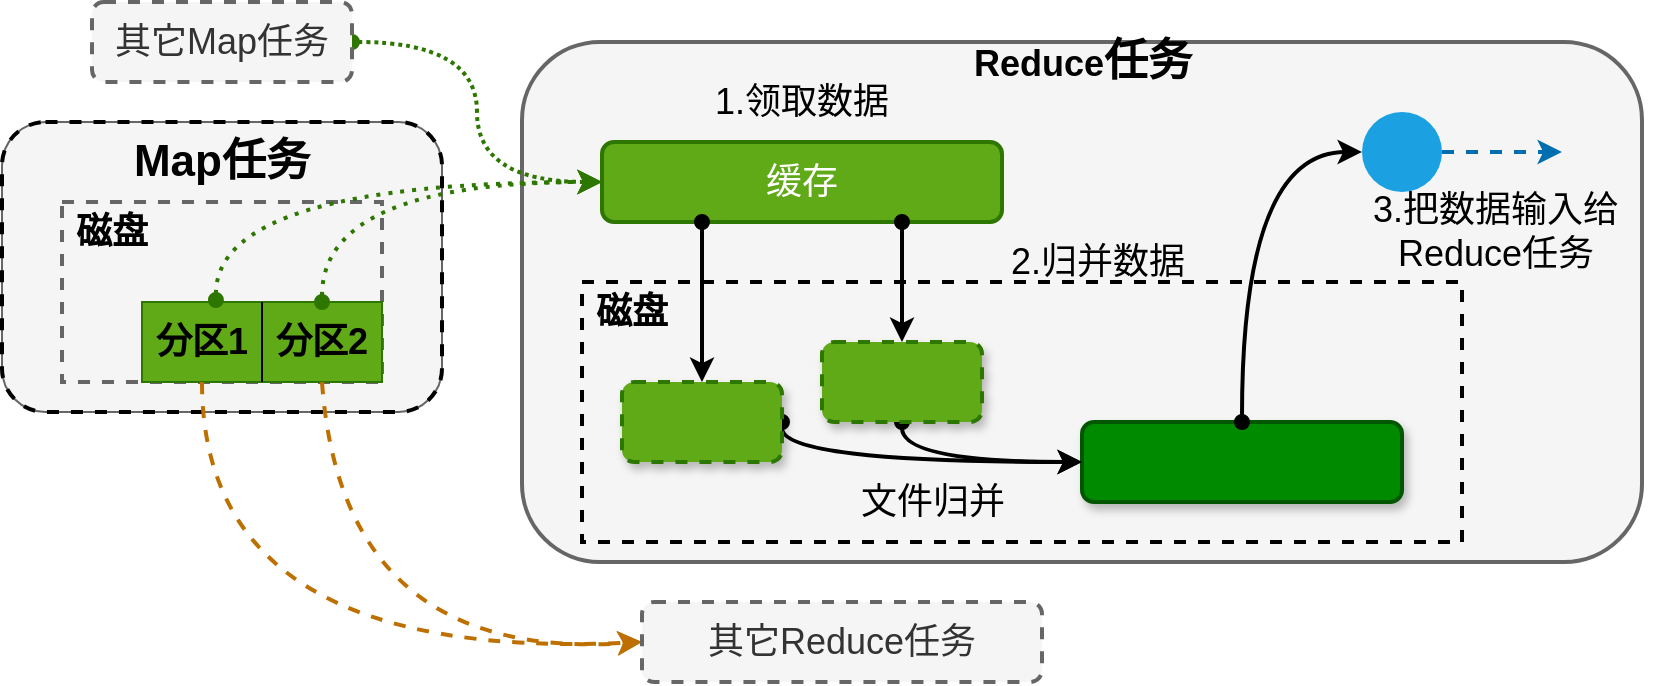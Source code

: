 <mxfile version="12.9.6" type="device"><diagram id="ywnlOkq4Xt2_DbaBQxOW" name="第 1 页"><mxGraphModel dx="1609" dy="499" grid="1" gridSize="10" guides="1" tooltips="1" connect="1" arrows="1" fold="1" page="1" pageScale="1" pageWidth="827" pageHeight="1169" math="0" shadow="0"><root><mxCell id="0"/><mxCell id="1" parent="0"/><mxCell id="_oX5sTxzxD2EIHR7qs5x-11" value="" style="rounded=1;whiteSpace=wrap;html=1;strokeWidth=2;fillColor=#f5f5f5;fontSize=18;strokeColor=#666666;fontColor=#333333;" vertex="1" parent="1"><mxGeometry x="260" y="40" width="560" height="260" as="geometry"/></mxCell><mxCell id="_oX5sTxzxD2EIHR7qs5x-15" value="" style="group" vertex="1" connectable="0" parent="1"><mxGeometry x="300" y="60" width="200" height="70" as="geometry"/></mxCell><mxCell id="_oX5sTxzxD2EIHR7qs5x-12" value="1.领取数据" style="text;html=1;strokeColor=none;fillColor=none;align=center;verticalAlign=middle;whiteSpace=wrap;rounded=0;fontSize=18;" vertex="1" parent="_oX5sTxzxD2EIHR7qs5x-15"><mxGeometry x="40" width="120" height="20" as="geometry"/></mxCell><mxCell id="_oX5sTxzxD2EIHR7qs5x-13" value="缓存" style="rounded=1;whiteSpace=wrap;html=1;strokeWidth=2;fillColor=#60a917;fontSize=18;strokeColor=#2D7600;fontColor=#ffffff;" vertex="1" parent="_oX5sTxzxD2EIHR7qs5x-15"><mxGeometry y="30" width="200" height="40" as="geometry"/></mxCell><mxCell id="_oX5sTxzxD2EIHR7qs5x-16" value="Reduce&lt;font style=&quot;font-size: 22px&quot;&gt;任务&lt;/font&gt;" style="text;html=1;strokeColor=none;fillColor=none;align=center;verticalAlign=middle;whiteSpace=wrap;rounded=0;dashed=1;fontSize=18;fontStyle=1" vertex="1" parent="1"><mxGeometry x="472.5" y="40" width="135" height="20" as="geometry"/></mxCell><mxCell id="_oX5sTxzxD2EIHR7qs5x-23" value="" style="group;shadow=0;" vertex="1" connectable="0" parent="1"><mxGeometry x="290" y="160" width="440" height="130" as="geometry"/></mxCell><mxCell id="_oX5sTxzxD2EIHR7qs5x-20" value="" style="rounded=0;whiteSpace=wrap;html=1;dashed=1;strokeWidth=2;fillColor=none;fontSize=18;" vertex="1" parent="_oX5sTxzxD2EIHR7qs5x-23"><mxGeometry width="440" height="130" as="geometry"/></mxCell><mxCell id="_oX5sTxzxD2EIHR7qs5x-21" value="磁盘" style="text;html=1;strokeColor=none;fillColor=none;align=center;verticalAlign=middle;whiteSpace=wrap;rounded=0;fontSize=18;fontStyle=1" vertex="1" parent="_oX5sTxzxD2EIHR7qs5x-23"><mxGeometry width="50" height="30" as="geometry"/></mxCell><mxCell id="_oX5sTxzxD2EIHR7qs5x-27" value="" style="rounded=1;whiteSpace=wrap;html=1;strokeWidth=2;fillColor=#008a00;fontSize=18;strokeColor=#005700;fontColor=#ffffff;shadow=1;" vertex="1" parent="_oX5sTxzxD2EIHR7qs5x-23"><mxGeometry x="250" y="70" width="160" height="40" as="geometry"/></mxCell><mxCell id="_oX5sTxzxD2EIHR7qs5x-31" style="edgeStyle=orthogonalEdgeStyle;curved=1;orthogonalLoop=1;jettySize=auto;html=1;exitX=0.5;exitY=1;exitDx=0;exitDy=0;endArrow=classic;endFill=1;strokeWidth=2;fontSize=18;startArrow=oval;startFill=1;" edge="1" parent="_oX5sTxzxD2EIHR7qs5x-23" source="_oX5sTxzxD2EIHR7qs5x-24" target="_oX5sTxzxD2EIHR7qs5x-27"><mxGeometry relative="1" as="geometry"><mxPoint x="260" y="90" as="targetPoint"/><Array as="points"><mxPoint x="160" y="90"/></Array></mxGeometry></mxCell><mxCell id="_oX5sTxzxD2EIHR7qs5x-24" value="" style="rounded=1;whiteSpace=wrap;html=1;dashed=1;strokeWidth=2;fillColor=#60a917;fontSize=18;strokeColor=#2D7600;fontColor=#ffffff;shadow=1;" vertex="1" parent="_oX5sTxzxD2EIHR7qs5x-23"><mxGeometry x="120" y="30" width="80" height="40" as="geometry"/></mxCell><mxCell id="_oX5sTxzxD2EIHR7qs5x-30" style="edgeStyle=orthogonalEdgeStyle;orthogonalLoop=1;jettySize=auto;html=1;exitX=1;exitY=0.5;exitDx=0;exitDy=0;endArrow=classic;endFill=1;strokeWidth=2;fontSize=18;entryX=0;entryY=0.5;entryDx=0;entryDy=0;curved=1;startArrow=oval;startFill=1;" edge="1" parent="_oX5sTxzxD2EIHR7qs5x-23" source="_oX5sTxzxD2EIHR7qs5x-25" target="_oX5sTxzxD2EIHR7qs5x-27"><mxGeometry relative="1" as="geometry"><Array as="points"><mxPoint x="100" y="90"/></Array></mxGeometry></mxCell><mxCell id="_oX5sTxzxD2EIHR7qs5x-25" value="" style="rounded=1;whiteSpace=wrap;html=1;dashed=1;strokeWidth=2;fillColor=#60a917;fontSize=18;strokeColor=#2D7600;fontColor=#ffffff;shadow=1;" vertex="1" parent="_oX5sTxzxD2EIHR7qs5x-23"><mxGeometry x="20" y="50" width="80" height="40" as="geometry"/></mxCell><mxCell id="_oX5sTxzxD2EIHR7qs5x-36" value="文件归并" style="text;html=1;strokeColor=none;fillColor=none;align=center;verticalAlign=middle;whiteSpace=wrap;rounded=0;fontSize=18;" vertex="1" parent="_oX5sTxzxD2EIHR7qs5x-23"><mxGeometry x="124" y="100" width="102.5" height="20" as="geometry"/></mxCell><mxCell id="_oX5sTxzxD2EIHR7qs5x-28" style="edgeStyle=orthogonalEdgeStyle;rounded=0;orthogonalLoop=1;jettySize=auto;html=1;exitX=0.25;exitY=1;exitDx=0;exitDy=0;endArrow=classic;endFill=1;fontSize=18;strokeWidth=2;startArrow=oval;startFill=1;" edge="1" parent="1" source="_oX5sTxzxD2EIHR7qs5x-13" target="_oX5sTxzxD2EIHR7qs5x-25"><mxGeometry relative="1" as="geometry"/></mxCell><mxCell id="_oX5sTxzxD2EIHR7qs5x-29" style="edgeStyle=orthogonalEdgeStyle;rounded=0;orthogonalLoop=1;jettySize=auto;html=1;exitX=0.75;exitY=1;exitDx=0;exitDy=0;entryX=0.5;entryY=0;entryDx=0;entryDy=0;endArrow=classic;endFill=1;strokeWidth=2;fontSize=18;startArrow=oval;startFill=1;" edge="1" parent="1" source="_oX5sTxzxD2EIHR7qs5x-13" target="_oX5sTxzxD2EIHR7qs5x-24"><mxGeometry relative="1" as="geometry"/></mxCell><mxCell id="_oX5sTxzxD2EIHR7qs5x-17" value="" style="group;fillColor=#f5f5f5;strokeColor=#666666;fontColor=#333333;rounded=1;" vertex="1" connectable="0" parent="1"><mxGeometry y="80" width="220" height="145" as="geometry"/></mxCell><mxCell id="_oX5sTxzxD2EIHR7qs5x-9" value="" style="rounded=1;whiteSpace=wrap;html=1;fontSize=18;fillColor=none;dashed=1;strokeWidth=2;fontStyle=1" vertex="1" parent="_oX5sTxzxD2EIHR7qs5x-17"><mxGeometry width="220" height="145" as="geometry"/></mxCell><mxCell id="_oX5sTxzxD2EIHR7qs5x-1" value="" style="rounded=0;whiteSpace=wrap;html=1;fillColor=#f5f5f5;strokeColor=#666666;fontColor=#333333;dashed=1;strokeWidth=2;fontStyle=1" vertex="1" parent="_oX5sTxzxD2EIHR7qs5x-17"><mxGeometry x="30" y="40" width="160" height="90" as="geometry"/></mxCell><mxCell id="_oX5sTxzxD2EIHR7qs5x-2" value="磁盘" style="text;html=1;strokeColor=none;fillColor=none;align=center;verticalAlign=middle;whiteSpace=wrap;rounded=0;fontSize=18;fontStyle=1" vertex="1" parent="_oX5sTxzxD2EIHR7qs5x-17"><mxGeometry x="30" y="40" width="50" height="30" as="geometry"/></mxCell><mxCell id="_oX5sTxzxD2EIHR7qs5x-3" value="" style="rounded=0;whiteSpace=wrap;html=1;fontSize=18;fillColor=#60a917;strokeColor=#2D7600;fontColor=#ffffff;fontStyle=1" vertex="1" parent="_oX5sTxzxD2EIHR7qs5x-17"><mxGeometry x="70" y="90" width="120" height="40" as="geometry"/></mxCell><mxCell id="_oX5sTxzxD2EIHR7qs5x-4" style="edgeStyle=orthogonalEdgeStyle;rounded=0;orthogonalLoop=1;jettySize=auto;html=1;exitX=0.5;exitY=0;exitDx=0;exitDy=0;entryX=0.5;entryY=1;entryDx=0;entryDy=0;fontSize=18;endArrow=none;endFill=0;fontStyle=1" edge="1" parent="_oX5sTxzxD2EIHR7qs5x-17" source="_oX5sTxzxD2EIHR7qs5x-3" target="_oX5sTxzxD2EIHR7qs5x-3"><mxGeometry relative="1" as="geometry"><Array as="points"><mxPoint x="130" y="110"/><mxPoint x="130" y="110"/></Array></mxGeometry></mxCell><mxCell id="_oX5sTxzxD2EIHR7qs5x-5" value="分区1" style="text;html=1;strokeColor=none;fillColor=none;align=center;verticalAlign=middle;whiteSpace=wrap;rounded=0;fontSize=18;fontStyle=1" vertex="1" parent="_oX5sTxzxD2EIHR7qs5x-17"><mxGeometry x="70" y="100" width="60" height="20" as="geometry"/></mxCell><mxCell id="_oX5sTxzxD2EIHR7qs5x-6" value="分区2" style="text;html=1;strokeColor=none;fillColor=none;align=center;verticalAlign=middle;whiteSpace=wrap;rounded=0;fontSize=18;fontStyle=1" vertex="1" parent="_oX5sTxzxD2EIHR7qs5x-17"><mxGeometry x="130" y="100" width="60" height="20" as="geometry"/></mxCell><mxCell id="_oX5sTxzxD2EIHR7qs5x-10" value="&lt;font style=&quot;font-size: 22px&quot;&gt;Map任务&lt;/font&gt;" style="text;html=1;strokeColor=none;fillColor=none;align=center;verticalAlign=middle;whiteSpace=wrap;rounded=0;dashed=1;fontSize=18;fontStyle=1" vertex="1" parent="_oX5sTxzxD2EIHR7qs5x-17"><mxGeometry x="55" y="10" width="110" height="20" as="geometry"/></mxCell><mxCell id="_oX5sTxzxD2EIHR7qs5x-33" style="edgeStyle=orthogonalEdgeStyle;curved=1;orthogonalLoop=1;jettySize=auto;html=1;startArrow=oval;startFill=1;endArrow=classic;endFill=1;strokeWidth=2;fontSize=18;entryX=0;entryY=0.5;entryDx=0;entryDy=0;exitX=0.308;exitY=-0.025;exitDx=0;exitDy=0;exitPerimeter=0;dashed=1;dashPattern=1 2;fillColor=#60a917;strokeColor=#2D7600;" edge="1" parent="1" source="_oX5sTxzxD2EIHR7qs5x-3" target="_oX5sTxzxD2EIHR7qs5x-13"><mxGeometry relative="1" as="geometry"><Array as="points"><mxPoint x="107" y="110"/></Array></mxGeometry></mxCell><mxCell id="_oX5sTxzxD2EIHR7qs5x-35" style="edgeStyle=orthogonalEdgeStyle;curved=1;orthogonalLoop=1;jettySize=auto;html=1;exitX=0.75;exitY=0;exitDx=0;exitDy=0;entryX=0;entryY=0.5;entryDx=0;entryDy=0;startArrow=oval;startFill=1;endArrow=classic;endFill=1;strokeWidth=2;fontSize=18;dashed=1;dashPattern=1 2;fillColor=#60a917;strokeColor=#2D7600;" edge="1" parent="1" source="_oX5sTxzxD2EIHR7qs5x-3" target="_oX5sTxzxD2EIHR7qs5x-13"><mxGeometry relative="1" as="geometry"/></mxCell><mxCell id="_oX5sTxzxD2EIHR7qs5x-32" value="2.归并数据" style="text;html=1;strokeColor=none;fillColor=none;align=center;verticalAlign=middle;whiteSpace=wrap;rounded=0;fontSize=18;" vertex="1" parent="1"><mxGeometry x="487.5" y="140" width="120" height="20" as="geometry"/></mxCell><mxCell id="_oX5sTxzxD2EIHR7qs5x-37" value="" style="ellipse;whiteSpace=wrap;html=1;aspect=fixed;strokeWidth=2;fillColor=#1ba1e2;fontSize=18;strokeColor=none;fontColor=#ffffff;" vertex="1" parent="1"><mxGeometry x="680" y="75" width="40" height="40" as="geometry"/></mxCell><mxCell id="_oX5sTxzxD2EIHR7qs5x-38" style="edgeStyle=orthogonalEdgeStyle;curved=1;orthogonalLoop=1;jettySize=auto;html=1;exitX=0.5;exitY=0;exitDx=0;exitDy=0;entryX=0;entryY=0.5;entryDx=0;entryDy=0;startArrow=oval;startFill=1;endArrow=classic;endFill=1;strokeWidth=2;fontSize=18;" edge="1" parent="1" source="_oX5sTxzxD2EIHR7qs5x-27" target="_oX5sTxzxD2EIHR7qs5x-37"><mxGeometry relative="1" as="geometry"/></mxCell><mxCell id="_oX5sTxzxD2EIHR7qs5x-39" value="3.把数据输入给Reduce任务" style="text;html=1;strokeColor=none;fillColor=none;align=center;verticalAlign=middle;whiteSpace=wrap;rounded=0;fontSize=18;" vertex="1" parent="1"><mxGeometry x="667" y="115" width="160" height="40" as="geometry"/></mxCell><mxCell id="_oX5sTxzxD2EIHR7qs5x-41" value="" style="endArrow=classic;html=1;strokeWidth=2;fontSize=18;exitX=1;exitY=0.5;exitDx=0;exitDy=0;entryX=0;entryY=0.5;entryDx=0;entryDy=0;fillColor=#1ba1e2;strokeColor=#006EAF;dashed=1;" edge="1" parent="1" source="_oX5sTxzxD2EIHR7qs5x-37" target="_oX5sTxzxD2EIHR7qs5x-44"><mxGeometry width="50" height="50" relative="1" as="geometry"><mxPoint x="500" y="270" as="sourcePoint"/><mxPoint x="550" y="220" as="targetPoint"/></mxGeometry></mxCell><mxCell id="_oX5sTxzxD2EIHR7qs5x-44" value="&amp;nbsp;" style="text;html=1;strokeColor=none;fillColor=none;align=center;verticalAlign=middle;whiteSpace=wrap;rounded=0;fontSize=18;" vertex="1" parent="1"><mxGeometry x="780" y="85" width="40" height="20" as="geometry"/></mxCell><mxCell id="_oX5sTxzxD2EIHR7qs5x-45" value="" style="endArrow=classic;html=1;dashed=1;strokeWidth=2;fontSize=18;exitX=0.25;exitY=1;exitDx=0;exitDy=0;curved=1;entryX=0;entryY=0.5;entryDx=0;entryDy=0;fillColor=#f0a30a;strokeColor=#BD7000;" edge="1" parent="1" source="_oX5sTxzxD2EIHR7qs5x-3" target="_oX5sTxzxD2EIHR7qs5x-48"><mxGeometry width="50" height="50" relative="1" as="geometry"><mxPoint x="100" y="300" as="sourcePoint"/><mxPoint x="260" y="370" as="targetPoint"/><Array as="points"><mxPoint x="100" y="350"/></Array></mxGeometry></mxCell><mxCell id="_oX5sTxzxD2EIHR7qs5x-46" value="" style="endArrow=classic;html=1;dashed=1;strokeWidth=2;fontSize=18;exitX=0.75;exitY=1;exitDx=0;exitDy=0;curved=1;entryX=0;entryY=0.5;entryDx=0;entryDy=0;fillColor=#f0a30a;strokeColor=#BD7000;" edge="1" parent="1" source="_oX5sTxzxD2EIHR7qs5x-3" target="_oX5sTxzxD2EIHR7qs5x-48"><mxGeometry width="50" height="50" relative="1" as="geometry"><mxPoint x="110" y="220" as="sourcePoint"/><mxPoint x="320" y="360" as="targetPoint"/><Array as="points"><mxPoint x="170" y="350"/></Array></mxGeometry></mxCell><mxCell id="_oX5sTxzxD2EIHR7qs5x-48" value="其它Reduce任务" style="text;html=1;strokeColor=#666666;fillColor=#f5f5f5;align=center;verticalAlign=middle;whiteSpace=wrap;rounded=1;fontSize=18;dashed=1;strokeWidth=2;fontColor=#333333;" vertex="1" parent="1"><mxGeometry x="320" y="320" width="200" height="40" as="geometry"/></mxCell><mxCell id="_oX5sTxzxD2EIHR7qs5x-50" style="edgeStyle=orthogonalEdgeStyle;curved=1;orthogonalLoop=1;jettySize=auto;html=1;exitX=1;exitY=0.5;exitDx=0;exitDy=0;entryX=0;entryY=0.5;entryDx=0;entryDy=0;dashed=1;startArrow=oval;startFill=1;endArrow=classic;endFill=1;strokeWidth=2;fontSize=18;fillColor=#60a917;strokeColor=#2D7600;dashPattern=1 1;" edge="1" parent="1" source="_oX5sTxzxD2EIHR7qs5x-49" target="_oX5sTxzxD2EIHR7qs5x-13"><mxGeometry relative="1" as="geometry"/></mxCell><mxCell id="_oX5sTxzxD2EIHR7qs5x-49" value="其它Map任务" style="text;html=1;strokeColor=#666666;fillColor=#f5f5f5;align=center;verticalAlign=middle;whiteSpace=wrap;rounded=1;fontSize=18;strokeWidth=2;dashed=1;fontColor=#333333;" vertex="1" parent="1"><mxGeometry x="45" y="20" width="130" height="40" as="geometry"/></mxCell></root></mxGraphModel></diagram></mxfile>